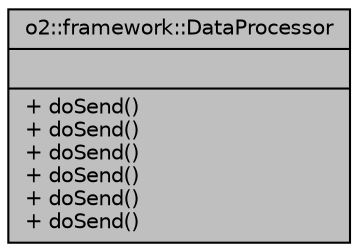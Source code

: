 digraph "o2::framework::DataProcessor"
{
 // INTERACTIVE_SVG=YES
  bgcolor="transparent";
  edge [fontname="Helvetica",fontsize="10",labelfontname="Helvetica",labelfontsize="10"];
  node [fontname="Helvetica",fontsize="10",shape=record];
  Node1 [label="{o2::framework::DataProcessor\n||+ doSend()\l+ doSend()\l+ doSend()\l+ doSend()\l+ doSend()\l+ doSend()\l}",height=0.2,width=0.4,color="black", fillcolor="grey75", style="filled", fontcolor="black"];
}

